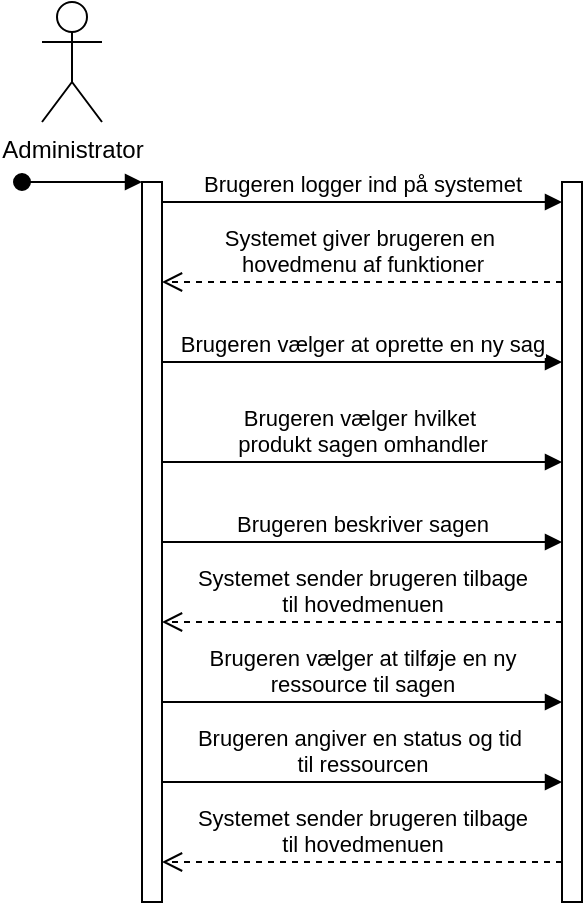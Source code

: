 <mxfile version="20.4.1" type="device"><diagram id="O03rzepVZFsD7ISFDlLa" name="Page-1"><mxGraphModel dx="1038" dy="543" grid="1" gridSize="10" guides="1" tooltips="1" connect="1" arrows="1" fold="1" page="1" pageScale="1" pageWidth="850" pageHeight="1100" math="0" shadow="0"><root><mxCell id="0"/><mxCell id="1" parent="0"/><mxCell id="ZeKeEZ6OVLc4NGUBOHU--1" value="" style="html=1;points=[];perimeter=orthogonalPerimeter;" vertex="1" parent="1"><mxGeometry x="260" y="160" width="10" height="360" as="geometry"/></mxCell><mxCell id="ZeKeEZ6OVLc4NGUBOHU--2" value="" style="html=1;verticalAlign=bottom;startArrow=oval;endArrow=block;startSize=8;rounded=0;" edge="1" target="ZeKeEZ6OVLc4NGUBOHU--1" parent="1"><mxGeometry relative="1" as="geometry"><mxPoint x="200" y="160" as="sourcePoint"/></mxGeometry></mxCell><mxCell id="ZeKeEZ6OVLc4NGUBOHU--3" value="Administrator" style="shape=umlActor;verticalLabelPosition=bottom;verticalAlign=top;html=1;" vertex="1" parent="1"><mxGeometry x="210" y="70" width="30" height="60" as="geometry"/></mxCell><mxCell id="ZeKeEZ6OVLc4NGUBOHU--5" value="" style="html=1;points=[];perimeter=orthogonalPerimeter;" vertex="1" parent="1"><mxGeometry x="470" y="160" width="10" height="360" as="geometry"/></mxCell><mxCell id="ZeKeEZ6OVLc4NGUBOHU--19" value="Brugeren vælger at oprette en ny sag" style="html=1;verticalAlign=bottom;endArrow=block;entryX=0;entryY=0;rounded=0;" edge="1" parent="1"><mxGeometry relative="1" as="geometry"><mxPoint x="270" y="250" as="sourcePoint"/><mxPoint as="offset"/><mxPoint x="470" y="250.0" as="targetPoint"/></mxGeometry></mxCell><mxCell id="ZeKeEZ6OVLc4NGUBOHU--20" value="Brugeren vælger hvilket&amp;nbsp;&lt;br&gt;produkt sagen omhandler" style="html=1;verticalAlign=bottom;endArrow=block;entryX=0;entryY=0;rounded=0;" edge="1" parent="1"><mxGeometry relative="1" as="geometry"><mxPoint x="270" y="300" as="sourcePoint"/><mxPoint as="offset"/><mxPoint x="470" y="300.0" as="targetPoint"/></mxGeometry></mxCell><mxCell id="ZeKeEZ6OVLc4NGUBOHU--21" value="Brugeren beskriver sagen" style="html=1;verticalAlign=bottom;endArrow=block;entryX=0;entryY=0;rounded=0;" edge="1" parent="1"><mxGeometry relative="1" as="geometry"><mxPoint x="270" y="340" as="sourcePoint"/><mxPoint as="offset"/><mxPoint x="470" y="340.0" as="targetPoint"/></mxGeometry></mxCell><mxCell id="ZeKeEZ6OVLc4NGUBOHU--22" value="Systemet sender brugeren tilbage&lt;br&gt;til hovedmenuen" style="html=1;verticalAlign=bottom;endArrow=open;dashed=1;endSize=8;rounded=0;" edge="1" parent="1"><mxGeometry relative="1" as="geometry"><mxPoint x="470" y="380" as="sourcePoint"/><mxPoint x="270" y="380" as="targetPoint"/></mxGeometry></mxCell><mxCell id="ZeKeEZ6OVLc4NGUBOHU--23" value="Brugeren vælger at tilføje en ny &lt;br&gt;ressource til sagen" style="html=1;verticalAlign=bottom;endArrow=block;entryX=0;entryY=0;rounded=0;" edge="1" parent="1"><mxGeometry relative="1" as="geometry"><mxPoint x="270" y="420" as="sourcePoint"/><mxPoint as="offset"/><mxPoint x="470" y="420.0" as="targetPoint"/></mxGeometry></mxCell><mxCell id="ZeKeEZ6OVLc4NGUBOHU--24" value="Brugeren angiver en status og tid&amp;nbsp;&lt;br&gt;til ressourcen" style="html=1;verticalAlign=bottom;endArrow=block;entryX=0;entryY=0;rounded=0;" edge="1" parent="1"><mxGeometry relative="1" as="geometry"><mxPoint x="270" y="460" as="sourcePoint"/><mxPoint as="offset"/><mxPoint x="470" y="460.0" as="targetPoint"/></mxGeometry></mxCell><mxCell id="ZeKeEZ6OVLc4NGUBOHU--25" value="Systemet sender brugeren tilbage&lt;br&gt;til hovedmenuen" style="html=1;verticalAlign=bottom;endArrow=open;dashed=1;endSize=8;rounded=0;" edge="1" parent="1"><mxGeometry relative="1" as="geometry"><mxPoint x="470" y="500" as="sourcePoint"/><mxPoint x="270" y="500" as="targetPoint"/></mxGeometry></mxCell><mxCell id="ZeKeEZ6OVLc4NGUBOHU--27" value="Brugeren logger ind på systemet" style="html=1;verticalAlign=bottom;endArrow=block;entryX=0;entryY=0;rounded=0;" edge="1" parent="1"><mxGeometry relative="1" as="geometry"><mxPoint x="270" y="170" as="sourcePoint"/><mxPoint as="offset"/><mxPoint x="470" y="170.0" as="targetPoint"/></mxGeometry></mxCell><mxCell id="ZeKeEZ6OVLc4NGUBOHU--28" value="Systemet giver brugeren en&amp;nbsp;&lt;br&gt;hovedmenu af funktioner" style="html=1;verticalAlign=bottom;endArrow=open;dashed=1;endSize=8;rounded=0;" edge="1" parent="1"><mxGeometry relative="1" as="geometry"><mxPoint x="470" y="210" as="sourcePoint"/><mxPoint x="270" y="210" as="targetPoint"/></mxGeometry></mxCell></root></mxGraphModel></diagram></mxfile>
